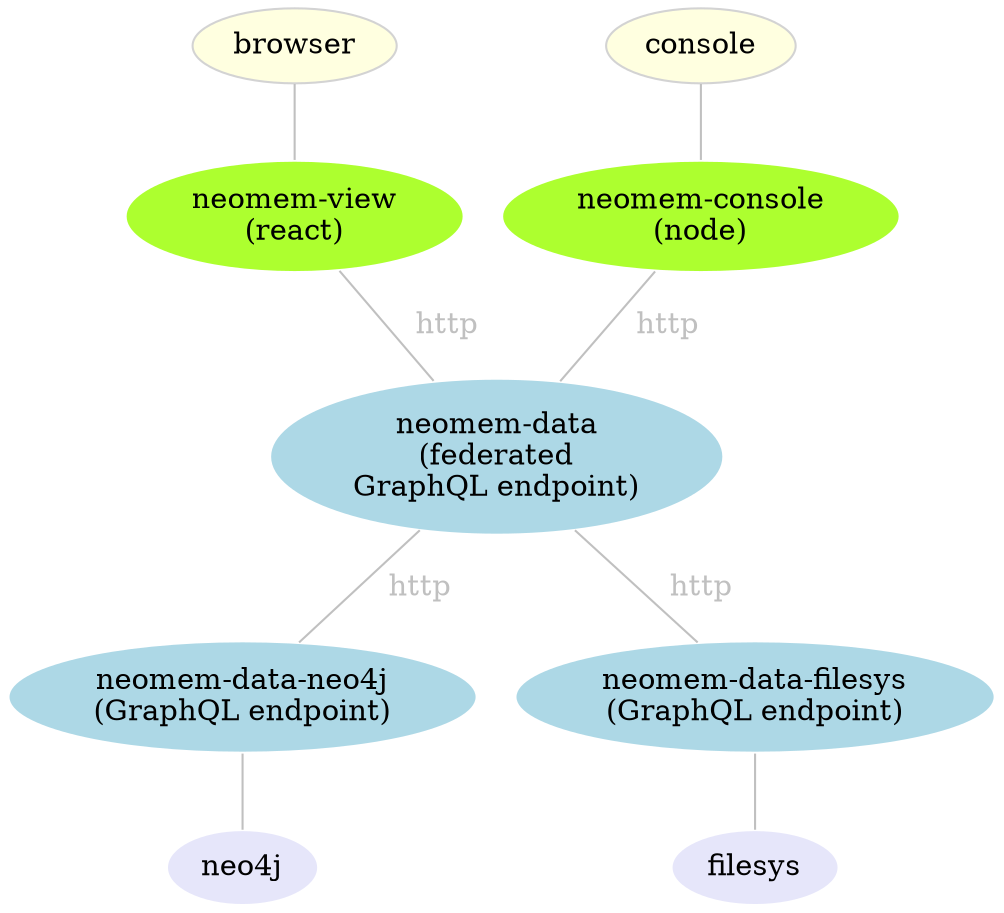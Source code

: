 graph "neomem" {

  // styles
  // rankdir=LR; // left-to-right
  node [ color=white; fillcolor=lightblue; style=filled ]; // default
  edge [ color=gray, fontcolor=gray ]; // default

  // nodes
  browser [ fillcolor=lightyellow; color=lightgray ];
  console [ fillcolor=lightyellow; color=lightgray ];
  neomemView [ label="neomem-view\n(react)"; fillcolor=greenyellow ];
  neomemConsole [label="neomem-console\n(node)"; fillcolor=greenyellow ];
  neomemData [label="neomem-data\n(federated\nGraphQL endpoint)"];
  neomemDataNeo4j [label="neomem-data-neo4j\n(GraphQL endpoint)"];
  neomemDataFilesys [label="neomem-data-filesys\n(GraphQL endpoint)"];
  neo4j [ fillcolor=lavender ];
  filesys [ fillcolor=lavender ];

  // edges
  browser -- neomemView;
  console -- neomemConsole;
  neomemView -- neomemData [ label="  http" ];
  neomemConsole -- neomemData [ label="  http" ];
  neomemData -- neomemDataNeo4j [ label="  http" ];
  neomemData -- neomemDataFilesys [  label="  http" ];
  neomemDataNeo4j -- neo4j;
  neomemDataFilesys -- filesys;
}
